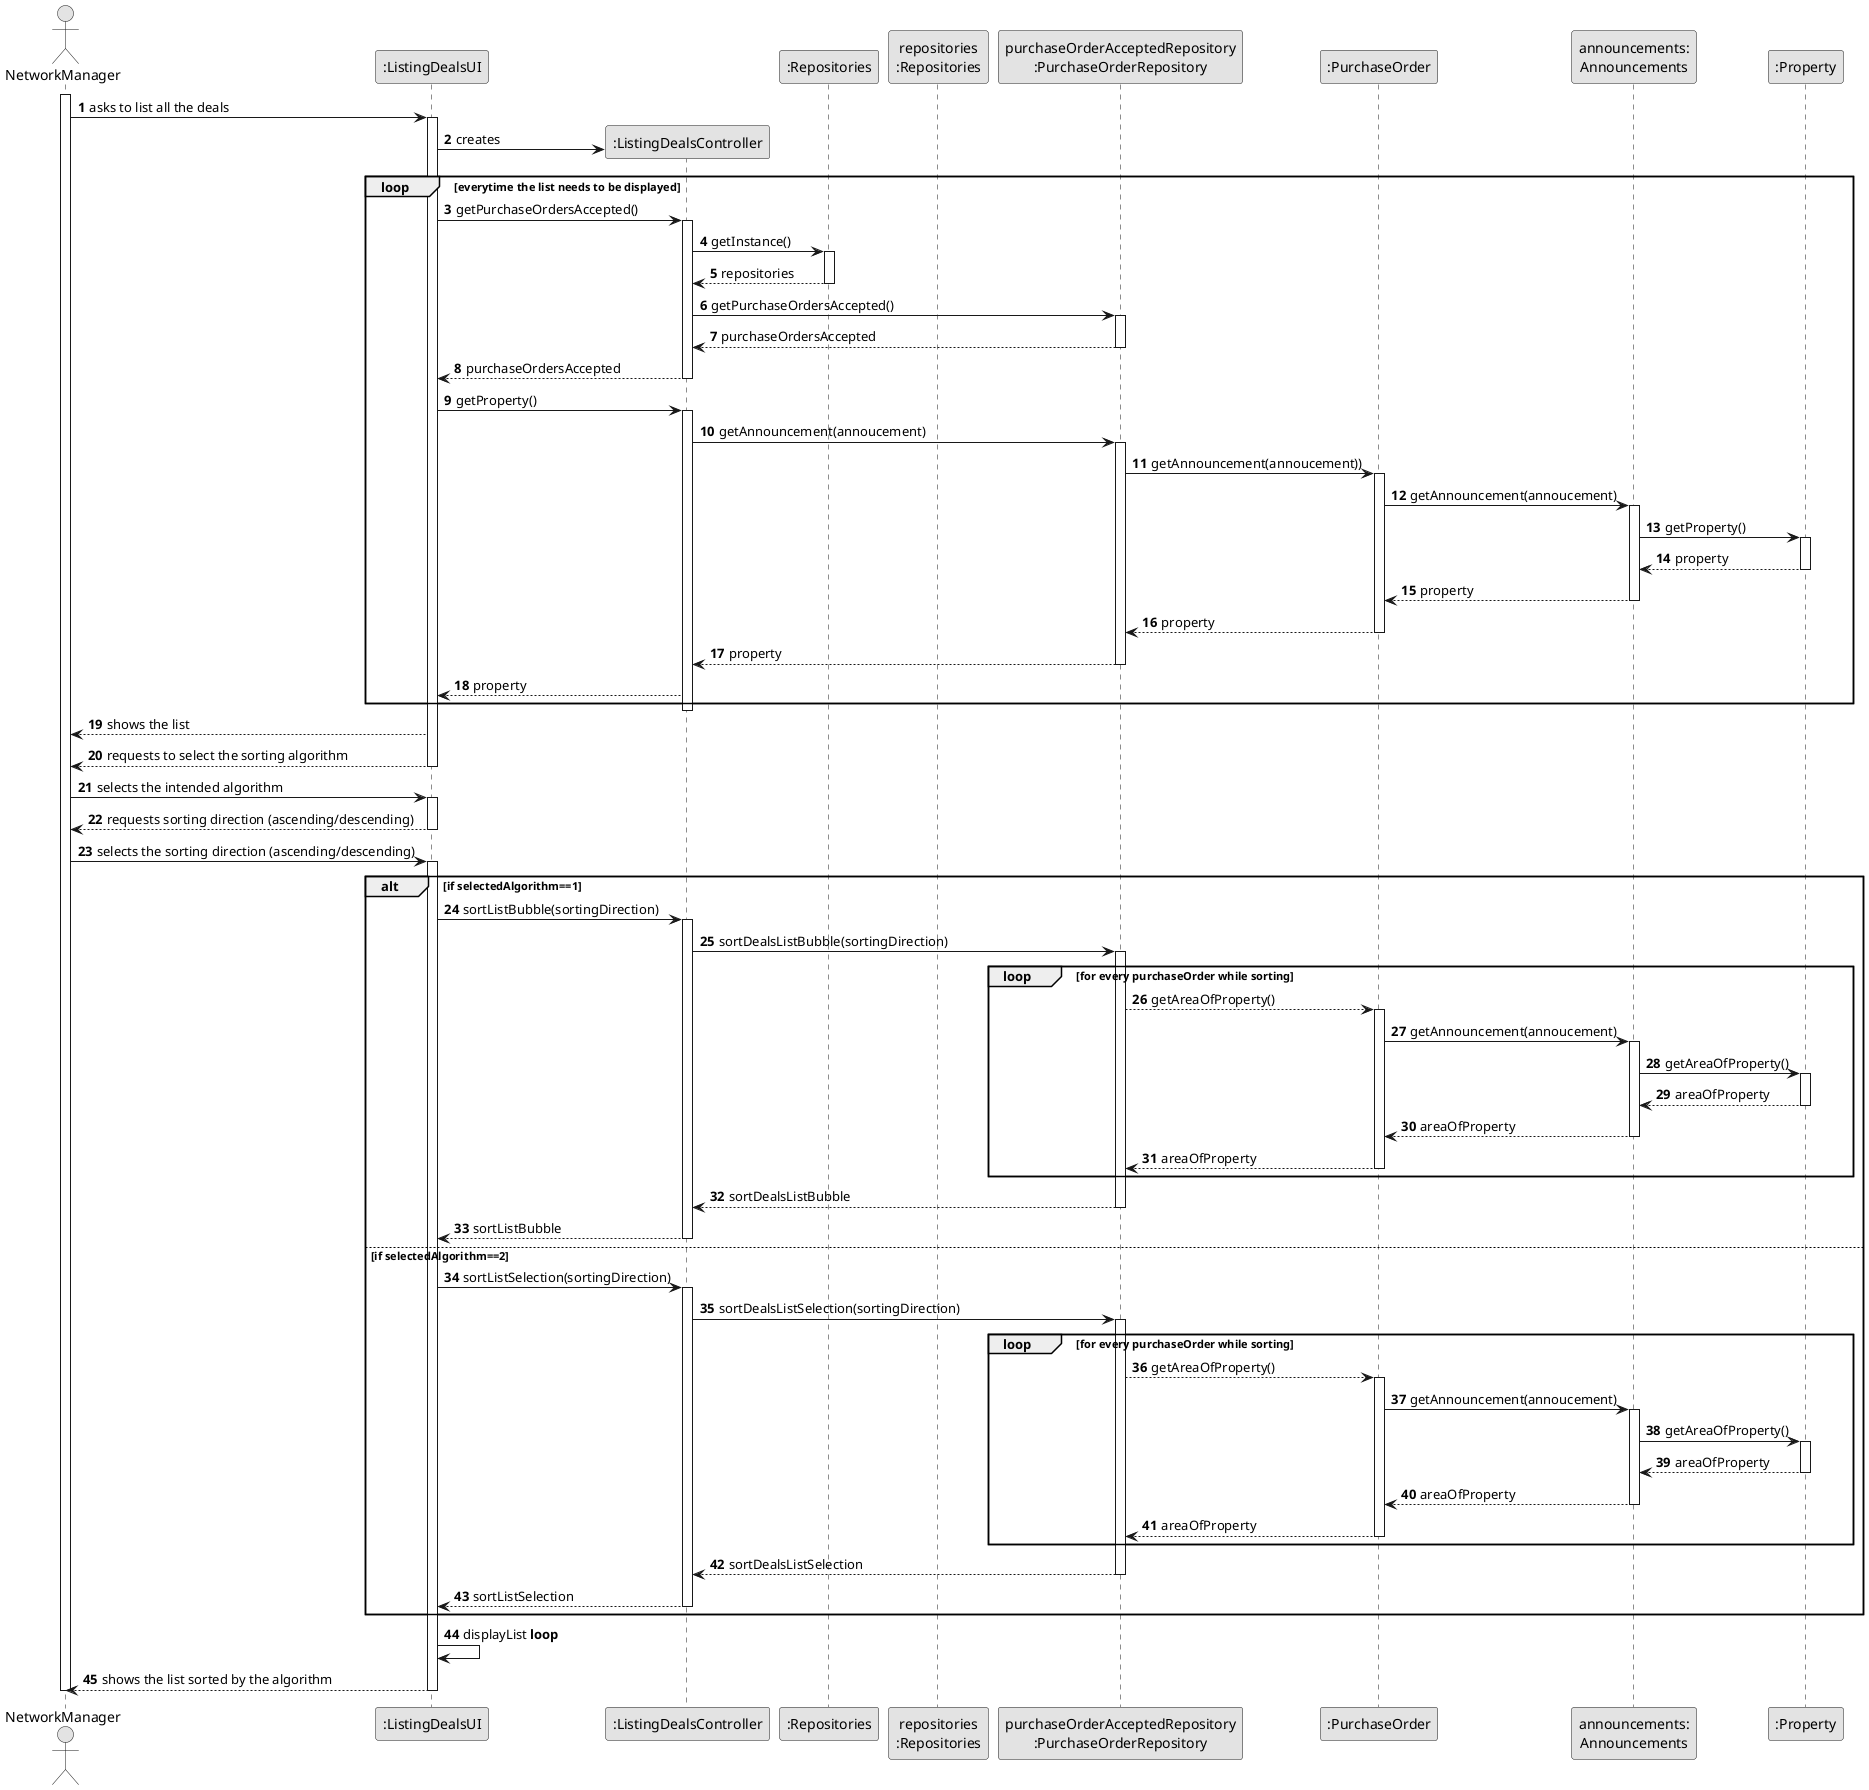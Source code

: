 @startuml
skinparam monochrome true
skinparam packageStyle rectangle
skinparam shadowing false

autonumber

'hide footbox
actor "NetworkManager" as Client
participant ":ListingDealsUI" as UI
participant ":ListingDealsController" as Controller
participant ":Repositories" as Repositories
participant "repositories\n:Repositories" as repositories
participant "purchaseOrderAcceptedRepository\n:PurchaseOrderRepository" as PurchaseOrderRepository
participant ":PurchaseOrder" as PurchaseOrder
participant "announcements:\nAnnouncements" as Announcements
participant ":Property" as Property


activate Client

    Client -> UI : asks to list all the deals
    activate UI
        UI -> Controller** : creates
        loop everytime the list needs to be displayed
        UI -> Controller : getPurchaseOrdersAccepted()
        activate Controller
            Controller -> Repositories : getInstance()
            activate Repositories
                Repositories --> Controller : repositories
            deactivate Repositories

            Controller -> PurchaseOrderRepository : getPurchaseOrdersAccepted()
            activate PurchaseOrderRepository
                PurchaseOrderRepository --> Controller : purchaseOrdersAccepted
            deactivate PurchaseOrderRepository
            Controller --> UI : purchaseOrdersAccepted
        deactivate Controller

        UI -> Controller : getProperty()
        activate Controller
            Controller -> PurchaseOrderRepository : getAnnouncement(annoucement)
            activate PurchaseOrderRepository
                PurchaseOrderRepository -> PurchaseOrder : getAnnouncement(annoucement))
                activate PurchaseOrder
                    PurchaseOrder -> Announcements : getAnnouncement(annoucement)
                    activate Announcements
                        Announcements -> Property : getProperty()
                        activate Property
                            Property --> Announcements : property
                        deactivate Property
                        Announcements --> PurchaseOrder : property
                    deactivate Announcements
                    PurchaseOrder --> PurchaseOrderRepository : property
                deactivate PurchaseOrder
                PurchaseOrderRepository --> Controller : property
            deactivate PurchaseOrderRepository
            Controller --> UI : property
            end loop
        deactivate Controller
        UI --> Client : shows the list
        UI --> Client : requests to select the sorting algorithm
    deactivate UI

    Client -> UI : selects the intended algorithm
    activate UI
        UI --> Client : requests sorting direction (ascending/descending)
    deactivate UI

    Client -> UI : selects the sorting direction (ascending/descending)
    activate UI
        alt if selectedAlgorithm==1
        UI -> Controller : sortListBubble(sortingDirection)
        activate Controller
            Controller -> PurchaseOrderRepository : sortDealsListBubble(sortingDirection)
            activate PurchaseOrderRepository
                loop for every purchaseOrder while sorting
                PurchaseOrderRepository --> PurchaseOrder : getAreaOfProperty()
                activate PurchaseOrder
                    PurchaseOrder -> Announcements : getAnnouncement(annoucement)
                    activate Announcements
                        Announcements -> Property : getAreaOfProperty()
                        activate Property
                            Property --> Announcements : areaOfProperty
                        deactivate Property
                    Announcements --> PurchaseOrder : areaOfProperty
                    deactivate Announcements
                PurchaseOrder --> PurchaseOrderRepository : areaOfProperty
                deactivate PurchaseOrder
                end loop
                PurchaseOrderRepository --> Controller : sortDealsListBubble
            deactivate PurchaseOrderRepository
            Controller --> UI : sortListBubble
        deactivate Controller

        else if selectedAlgorithm==2
        UI -> Controller : sortListSelection(sortingDirection)
        activate Controller
            Controller -> PurchaseOrderRepository : sortDealsListSelection(sortingDirection)
             activate PurchaseOrderRepository
                loop for every purchaseOrder while sorting
                PurchaseOrderRepository --> PurchaseOrder : getAreaOfProperty()
                activate PurchaseOrder
                    PurchaseOrder -> Announcements : getAnnouncement(annoucement)
                    activate Announcements
                        Announcements -> Property : getAreaOfProperty()
                        activate Property
                            Property --> Announcements : areaOfProperty
                        deactivate Property
                        Announcements --> PurchaseOrder : areaOfProperty
                    deactivate Announcements
                PurchaseOrder --> PurchaseOrderRepository : areaOfProperty
                deactivate PurchaseOrder
                end loop
                PurchaseOrderRepository --> Controller : sortDealsListSelection
             deactivate PurchaseOrderRepository
            Controller --> UI : sortListSelection
        deactivate Controller
        end alt
        UI -> UI : displayList **loop**
        UI --> Client : shows the list sorted by the algorithm
    deactivate UI

deactivate Client

@enduml